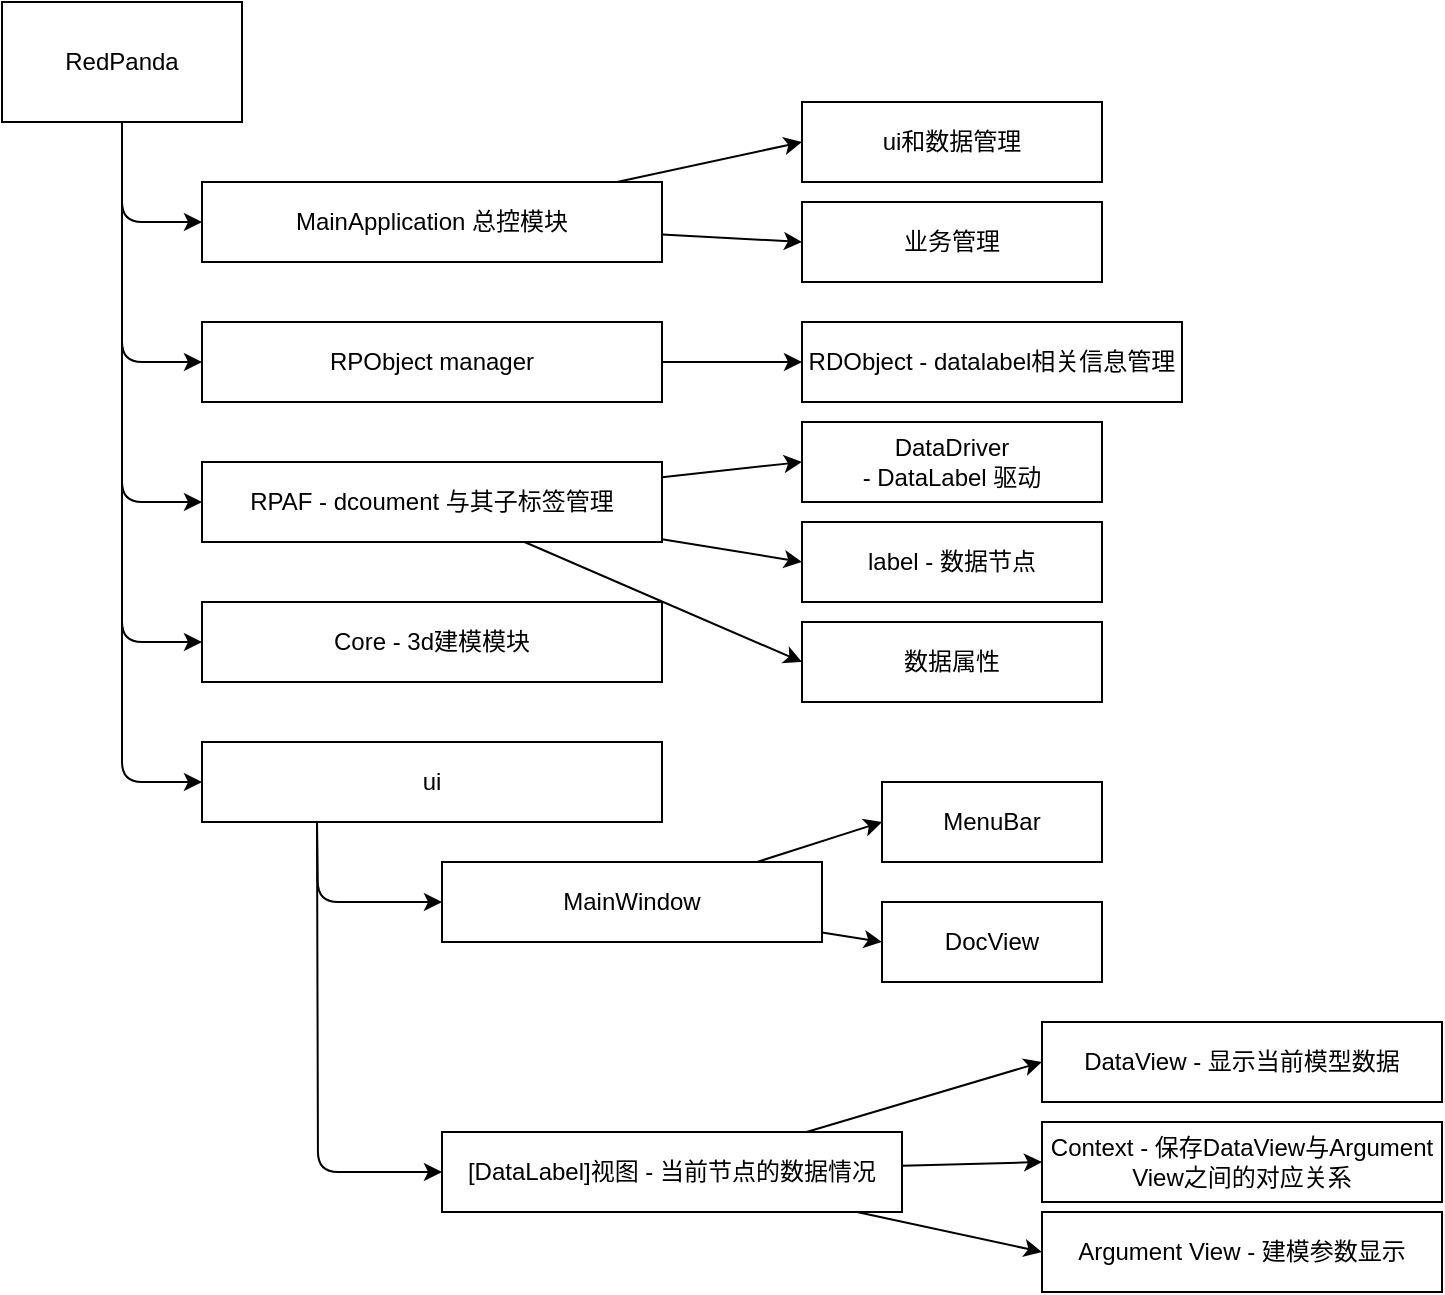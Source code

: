 <mxfile>
    <diagram id="swlD8_S2L-6cyXbSWgYM" name="第 1 页">
        <mxGraphModel dx="634" dy="906" grid="1" gridSize="10" guides="1" tooltips="1" connect="1" arrows="1" fold="1" page="1" pageScale="1" pageWidth="827" pageHeight="1169" math="0" shadow="0">
            <root>
                <mxCell id="0"/>
                <mxCell id="1" parent="0"/>
                <mxCell id="8" style="edgeStyle=none;html=1;entryX=0;entryY=0.5;entryDx=0;entryDy=0;" parent="1" source="5" target="7" edge="1">
                    <mxGeometry relative="1" as="geometry">
                        <Array as="points">
                            <mxPoint x="80" y="140"/>
                        </Array>
                    </mxGeometry>
                </mxCell>
                <mxCell id="10" style="edgeStyle=none;html=1;entryX=0;entryY=0.5;entryDx=0;entryDy=0;" parent="1" source="5" target="9" edge="1">
                    <mxGeometry relative="1" as="geometry">
                        <Array as="points">
                            <mxPoint x="80" y="210"/>
                        </Array>
                    </mxGeometry>
                </mxCell>
                <mxCell id="12" style="edgeStyle=none;html=1;entryX=0;entryY=0.5;entryDx=0;entryDy=0;" parent="1" source="5" target="11" edge="1">
                    <mxGeometry relative="1" as="geometry">
                        <Array as="points">
                            <mxPoint x="80" y="280"/>
                        </Array>
                    </mxGeometry>
                </mxCell>
                <mxCell id="27" style="edgeStyle=none;html=1;entryX=0;entryY=0.5;entryDx=0;entryDy=0;" parent="1" source="5" target="26" edge="1">
                    <mxGeometry relative="1" as="geometry">
                        <Array as="points">
                            <mxPoint x="80" y="420"/>
                        </Array>
                    </mxGeometry>
                </mxCell>
                <mxCell id="48" style="edgeStyle=none;html=1;" edge="1" parent="1" source="5">
                    <mxGeometry relative="1" as="geometry">
                        <mxPoint x="120" y="350" as="targetPoint"/>
                        <Array as="points">
                            <mxPoint x="80" y="350"/>
                        </Array>
                    </mxGeometry>
                </mxCell>
                <mxCell id="5" value="RedPanda" style="rounded=0;whiteSpace=wrap;html=1;" parent="1" vertex="1">
                    <mxGeometry x="20" y="30" width="120" height="60" as="geometry"/>
                </mxCell>
                <mxCell id="18" style="edgeStyle=none;html=1;entryX=0;entryY=0.5;entryDx=0;entryDy=0;" parent="1" source="7" target="16" edge="1">
                    <mxGeometry relative="1" as="geometry"/>
                </mxCell>
                <mxCell id="20" style="edgeStyle=none;html=1;entryX=0;entryY=0.5;entryDx=0;entryDy=0;" parent="1" source="7" target="19" edge="1">
                    <mxGeometry relative="1" as="geometry"/>
                </mxCell>
                <mxCell id="7" value="MainApplication 总控模块" style="rounded=0;whiteSpace=wrap;html=1;" parent="1" vertex="1">
                    <mxGeometry x="120" y="120" width="230" height="40" as="geometry"/>
                </mxCell>
                <mxCell id="28" style="edgeStyle=none;html=1;entryX=0;entryY=0.5;entryDx=0;entryDy=0;" parent="1" source="9" target="29" edge="1">
                    <mxGeometry relative="1" as="geometry">
                        <mxPoint x="420" y="210" as="targetPoint"/>
                    </mxGeometry>
                </mxCell>
                <mxCell id="9" value="RPObject manager" style="rounded=0;whiteSpace=wrap;html=1;" parent="1" vertex="1">
                    <mxGeometry x="120" y="190" width="230" height="40" as="geometry"/>
                </mxCell>
                <mxCell id="42" style="edgeStyle=none;html=1;entryX=0;entryY=0.5;entryDx=0;entryDy=0;" parent="1" source="11" target="43" edge="1">
                    <mxGeometry relative="1" as="geometry">
                        <mxPoint x="400" y="280" as="targetPoint"/>
                    </mxGeometry>
                </mxCell>
                <mxCell id="50" style="edgeStyle=none;html=1;entryX=0;entryY=0.5;entryDx=0;entryDy=0;" edge="1" parent="1" source="11" target="49">
                    <mxGeometry relative="1" as="geometry"/>
                </mxCell>
                <mxCell id="53" style="edgeStyle=none;html=1;entryX=0;entryY=0.5;entryDx=0;entryDy=0;" edge="1" parent="1" source="11" target="51">
                    <mxGeometry relative="1" as="geometry"/>
                </mxCell>
                <mxCell id="11" value="RPAF - dcoument 与其子标签管理" style="rounded=0;whiteSpace=wrap;html=1;" parent="1" vertex="1">
                    <mxGeometry x="120" y="260" width="230" height="40" as="geometry"/>
                </mxCell>
                <mxCell id="23" style="edgeStyle=none;html=1;entryX=0;entryY=0.5;entryDx=0;entryDy=0;" parent="1" source="13" target="22" edge="1">
                    <mxGeometry relative="1" as="geometry"/>
                </mxCell>
                <mxCell id="25" style="edgeStyle=none;html=1;entryX=0;entryY=0.5;entryDx=0;entryDy=0;" parent="1" source="13" target="24" edge="1">
                    <mxGeometry relative="1" as="geometry"/>
                </mxCell>
                <mxCell id="41" style="edgeStyle=none;html=1;entryX=0;entryY=0.5;entryDx=0;entryDy=0;" parent="1" source="13" target="40" edge="1">
                    <mxGeometry relative="1" as="geometry"/>
                </mxCell>
                <mxCell id="13" value="[DataLabel]视图 - 当前节点的数据情况" style="rounded=0;whiteSpace=wrap;html=1;" parent="1" vertex="1">
                    <mxGeometry x="240" y="595" width="230" height="40" as="geometry"/>
                </mxCell>
                <mxCell id="16" value="ui和数据管理" style="rounded=0;whiteSpace=wrap;html=1;" parent="1" vertex="1">
                    <mxGeometry x="420" y="80" width="150" height="40" as="geometry"/>
                </mxCell>
                <mxCell id="19" value="业务管理" style="rounded=0;whiteSpace=wrap;html=1;" parent="1" vertex="1">
                    <mxGeometry x="420" y="130" width="150" height="40" as="geometry"/>
                </mxCell>
                <mxCell id="22" value="DataView - 显示当前模型数据" style="rounded=0;whiteSpace=wrap;html=1;" parent="1" vertex="1">
                    <mxGeometry x="540" y="540" width="200" height="40" as="geometry"/>
                </mxCell>
                <mxCell id="24" value="Argument View - 建模参数显示" style="rounded=0;whiteSpace=wrap;html=1;" parent="1" vertex="1">
                    <mxGeometry x="540" y="635" width="200" height="40" as="geometry"/>
                </mxCell>
                <mxCell id="33" style="edgeStyle=none;html=1;exitX=0.25;exitY=1;exitDx=0;exitDy=0;entryX=0;entryY=0.5;entryDx=0;entryDy=0;" parent="1" source="26" target="32" edge="1">
                    <mxGeometry relative="1" as="geometry">
                        <Array as="points">
                            <mxPoint x="178" y="480"/>
                        </Array>
                    </mxGeometry>
                </mxCell>
                <mxCell id="39" style="edgeStyle=none;html=1;exitX=0.25;exitY=1;exitDx=0;exitDy=0;entryX=0;entryY=0.5;entryDx=0;entryDy=0;" parent="1" source="26" target="13" edge="1">
                    <mxGeometry relative="1" as="geometry">
                        <Array as="points">
                            <mxPoint x="178" y="615"/>
                        </Array>
                    </mxGeometry>
                </mxCell>
                <mxCell id="26" value="ui" style="rounded=0;whiteSpace=wrap;html=1;" parent="1" vertex="1">
                    <mxGeometry x="120" y="400" width="230" height="40" as="geometry"/>
                </mxCell>
                <mxCell id="29" value="RDObject - datalabel相关信息管理" style="rounded=0;whiteSpace=wrap;html=1;" parent="1" vertex="1">
                    <mxGeometry x="420" y="190" width="190" height="40" as="geometry"/>
                </mxCell>
                <mxCell id="36" style="edgeStyle=none;html=1;entryX=0;entryY=0.5;entryDx=0;entryDy=0;" parent="1" source="32" target="35" edge="1">
                    <mxGeometry relative="1" as="geometry"/>
                </mxCell>
                <mxCell id="38" style="edgeStyle=none;html=1;entryX=0;entryY=0.5;entryDx=0;entryDy=0;" parent="1" source="32" target="37" edge="1">
                    <mxGeometry relative="1" as="geometry"/>
                </mxCell>
                <mxCell id="32" value="MainWindow" style="rounded=0;whiteSpace=wrap;html=1;" parent="1" vertex="1">
                    <mxGeometry x="240" y="460" width="190" height="40" as="geometry"/>
                </mxCell>
                <mxCell id="35" value="MenuBar" style="rounded=0;whiteSpace=wrap;html=1;" parent="1" vertex="1">
                    <mxGeometry x="460" y="420" width="110" height="40" as="geometry"/>
                </mxCell>
                <mxCell id="37" value="DocView" style="rounded=0;whiteSpace=wrap;html=1;" parent="1" vertex="1">
                    <mxGeometry x="460" y="480" width="110" height="40" as="geometry"/>
                </mxCell>
                <mxCell id="40" value="Context - 保存DataView与Argument View之间的对应关系" style="rounded=0;whiteSpace=wrap;html=1;" parent="1" vertex="1">
                    <mxGeometry x="540" y="590" width="200" height="40" as="geometry"/>
                </mxCell>
                <mxCell id="43" value="DataDriver &lt;br&gt;- DataLabel 驱动" style="rounded=0;whiteSpace=wrap;html=1;" parent="1" vertex="1">
                    <mxGeometry x="420" y="240" width="150" height="40" as="geometry"/>
                </mxCell>
                <mxCell id="47" value="Core - 3d建模模块" style="rounded=0;whiteSpace=wrap;html=1;" vertex="1" parent="1">
                    <mxGeometry x="120" y="330" width="230" height="40" as="geometry"/>
                </mxCell>
                <mxCell id="49" value="label - 数据节点" style="rounded=0;whiteSpace=wrap;html=1;" vertex="1" parent="1">
                    <mxGeometry x="420" y="290" width="150" height="40" as="geometry"/>
                </mxCell>
                <mxCell id="51" value="数据属性" style="rounded=0;whiteSpace=wrap;html=1;" vertex="1" parent="1">
                    <mxGeometry x="420" y="340" width="150" height="40" as="geometry"/>
                </mxCell>
            </root>
        </mxGraphModel>
    </diagram>
</mxfile>